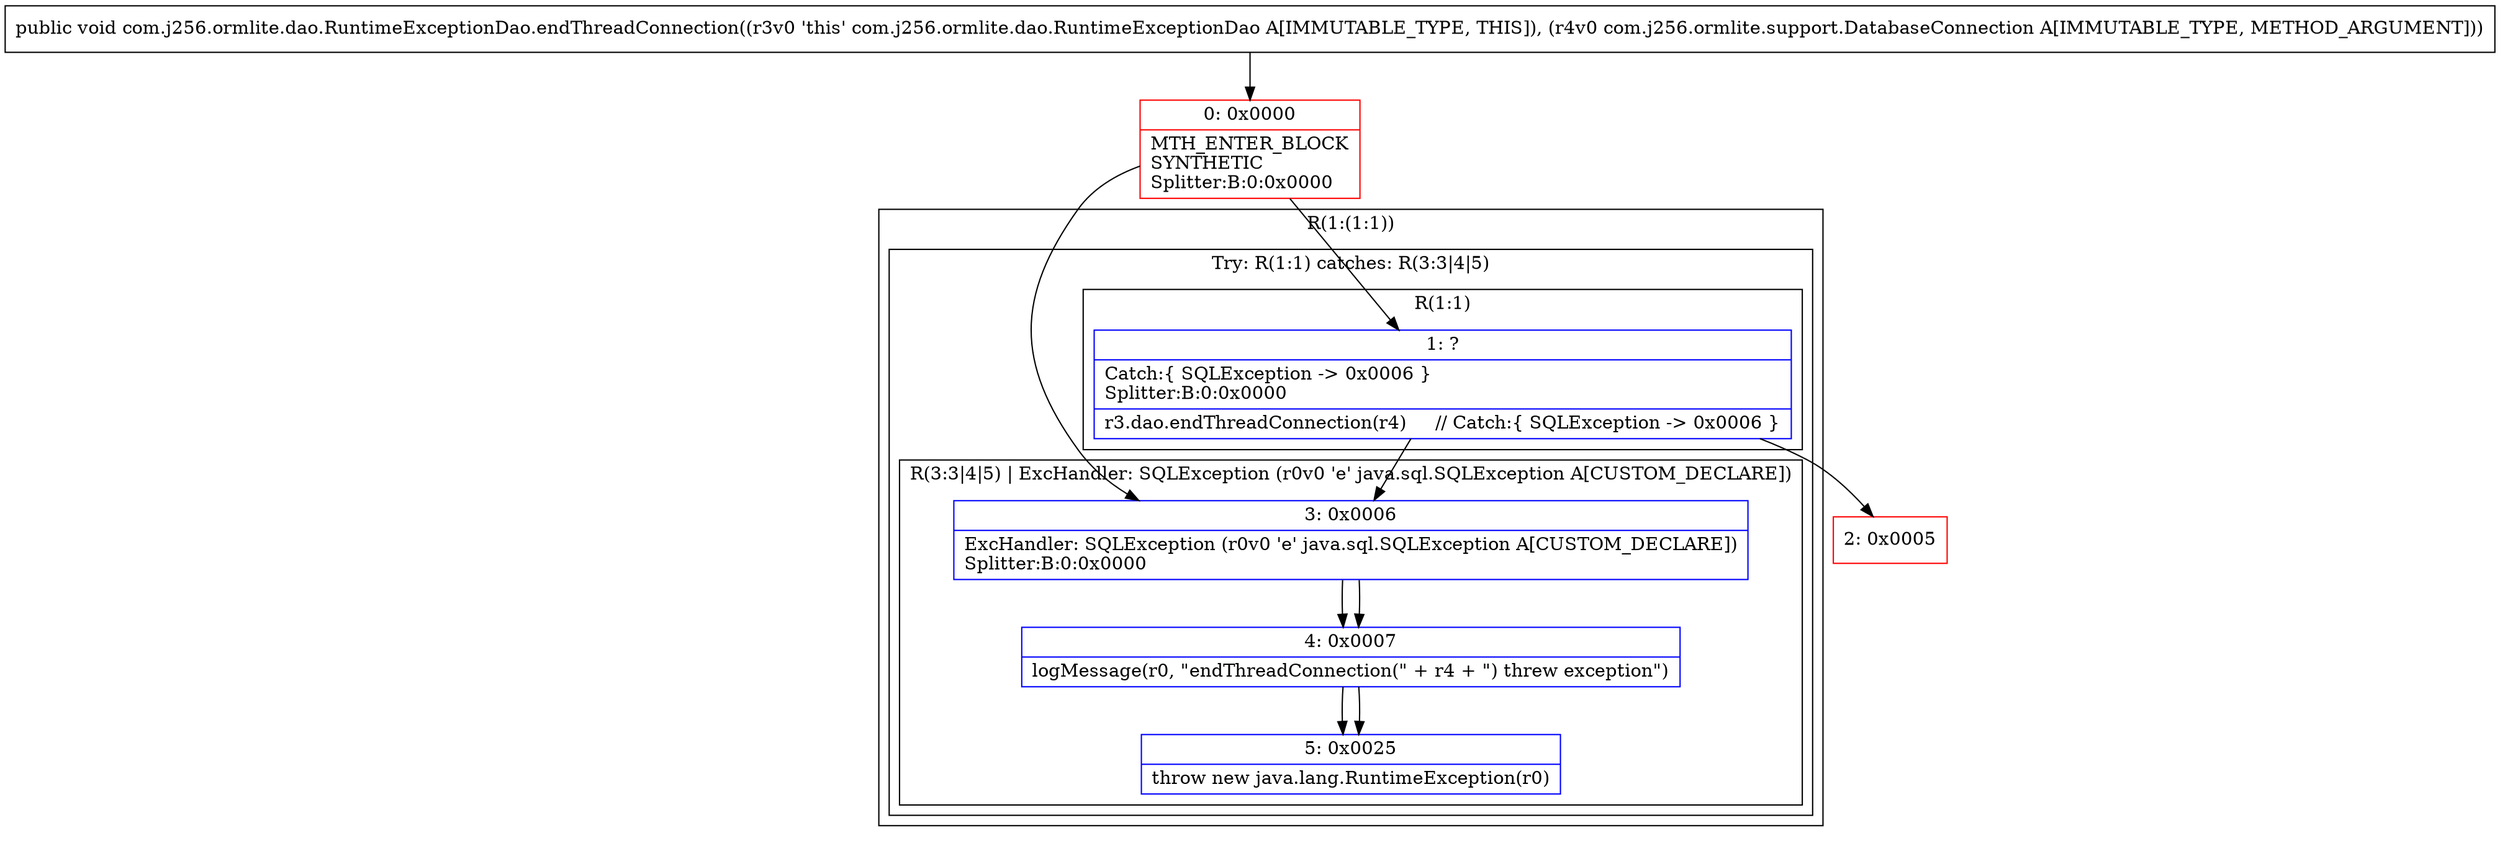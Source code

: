 digraph "CFG forcom.j256.ormlite.dao.RuntimeExceptionDao.endThreadConnection(Lcom\/j256\/ormlite\/support\/DatabaseConnection;)V" {
subgraph cluster_Region_1622986017 {
label = "R(1:(1:1))";
node [shape=record,color=blue];
subgraph cluster_TryCatchRegion_32065724 {
label = "Try: R(1:1) catches: R(3:3|4|5)";
node [shape=record,color=blue];
subgraph cluster_Region_1978583190 {
label = "R(1:1)";
node [shape=record,color=blue];
Node_1 [shape=record,label="{1\:\ ?|Catch:\{ SQLException \-\> 0x0006 \}\lSplitter:B:0:0x0000\l|r3.dao.endThreadConnection(r4)     \/\/ Catch:\{ SQLException \-\> 0x0006 \}\l}"];
}
subgraph cluster_Region_1902262181 {
label = "R(3:3|4|5) | ExcHandler: SQLException (r0v0 'e' java.sql.SQLException A[CUSTOM_DECLARE])\l";
node [shape=record,color=blue];
Node_3 [shape=record,label="{3\:\ 0x0006|ExcHandler: SQLException (r0v0 'e' java.sql.SQLException A[CUSTOM_DECLARE])\lSplitter:B:0:0x0000\l}"];
Node_4 [shape=record,label="{4\:\ 0x0007|logMessage(r0, \"endThreadConnection(\" + r4 + \") threw exception\")\l}"];
Node_5 [shape=record,label="{5\:\ 0x0025|throw new java.lang.RuntimeException(r0)\l}"];
}
}
}
subgraph cluster_Region_1902262181 {
label = "R(3:3|4|5) | ExcHandler: SQLException (r0v0 'e' java.sql.SQLException A[CUSTOM_DECLARE])\l";
node [shape=record,color=blue];
Node_3 [shape=record,label="{3\:\ 0x0006|ExcHandler: SQLException (r0v0 'e' java.sql.SQLException A[CUSTOM_DECLARE])\lSplitter:B:0:0x0000\l}"];
Node_4 [shape=record,label="{4\:\ 0x0007|logMessage(r0, \"endThreadConnection(\" + r4 + \") threw exception\")\l}"];
Node_5 [shape=record,label="{5\:\ 0x0025|throw new java.lang.RuntimeException(r0)\l}"];
}
Node_0 [shape=record,color=red,label="{0\:\ 0x0000|MTH_ENTER_BLOCK\lSYNTHETIC\lSplitter:B:0:0x0000\l}"];
Node_2 [shape=record,color=red,label="{2\:\ 0x0005}"];
MethodNode[shape=record,label="{public void com.j256.ormlite.dao.RuntimeExceptionDao.endThreadConnection((r3v0 'this' com.j256.ormlite.dao.RuntimeExceptionDao A[IMMUTABLE_TYPE, THIS]), (r4v0 com.j256.ormlite.support.DatabaseConnection A[IMMUTABLE_TYPE, METHOD_ARGUMENT])) }"];
MethodNode -> Node_0;
Node_1 -> Node_2;
Node_1 -> Node_3;
Node_3 -> Node_4;
Node_4 -> Node_5;
Node_3 -> Node_4;
Node_4 -> Node_5;
Node_0 -> Node_1;
Node_0 -> Node_3;
}


